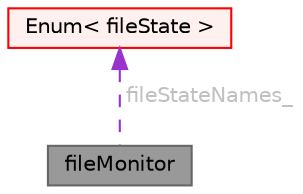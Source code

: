 digraph "fileMonitor"
{
 // LATEX_PDF_SIZE
  bgcolor="transparent";
  edge [fontname=Helvetica,fontsize=10,labelfontname=Helvetica,labelfontsize=10];
  node [fontname=Helvetica,fontsize=10,shape=box,height=0.2,width=0.4];
  Node1 [id="Node000001",label="fileMonitor",height=0.2,width=0.4,color="gray40", fillcolor="grey60", style="filled", fontcolor="black",tooltip="Checking for changes to files."];
  Node2 -> Node1 [id="edge1_Node000001_Node000002",dir="back",color="darkorchid3",style="dashed",tooltip=" ",label=" fileStateNames_",fontcolor="grey" ];
  Node2 [id="Node000002",label="Enum\< fileState \>",height=0.2,width=0.4,color="red", fillcolor="#FFF0F0", style="filled",URL="$classFoam_1_1Enum.html",tooltip=" "];
}
